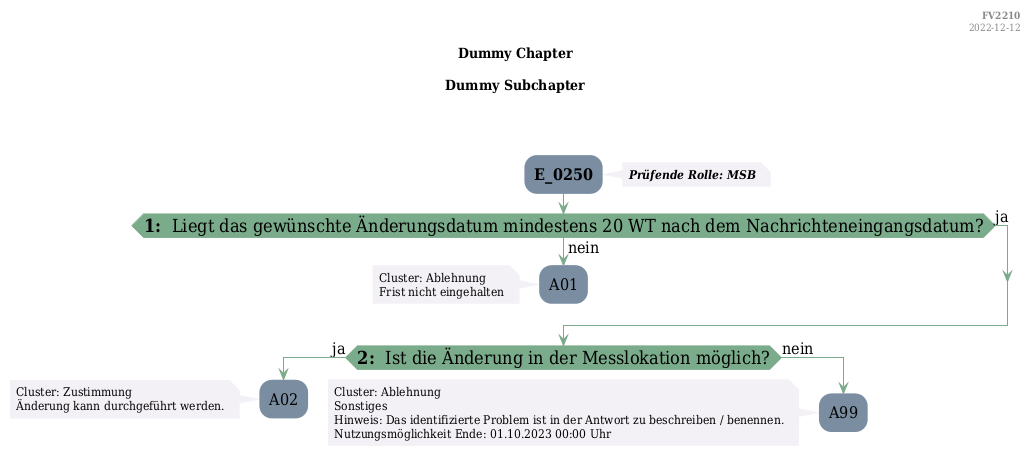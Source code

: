 @startuml
skinparam Shadowing false
skinparam NoteBorderColor #f3f1f6
skinparam NoteBackgroundColor #f3f1f6
skinparam NoteFontSize 12
skinparam ActivityBorderColor none
skinparam ActivityBackgroundColor #7a8da1
skinparam ActivityFontSize 16
skinparam ArrowColor #7aab8a
skinparam ArrowFontSize 16
skinparam ActivityDiamondBackgroundColor #7aab8a
skinparam ActivityDiamondBorderColor #7aab8a
skinparam ActivityDiamondFontSize 18
skinparam defaultFontName DejaVu Serif Condensed
skinparam ActivityEndColor #669580

header
<b>FV2210
2022-12-12
endheader

title
Dummy Chapter

Dummy Subchapter



end title
:<b>E_0250</b>;
note right
<b><i>Prüfende Rolle: MSB
end note

if (<b>1: </b> Liegt das gewünschte Änderungsdatum mindestens 20 WT nach dem Nachrichteneingangsdatum?) then (ja)
else (nein)
    :A01;
    note left
        Cluster: Ablehnung
        Frist nicht eingehalten
    endnote
    kill;
endif
if (<b>2: </b> Ist die Änderung in der Messlokation möglich?) then (ja)
    :A02;
    note left
        Cluster: Zustimmung
        Änderung kann durchgeführt werden.
    endnote
    kill;
else (nein)
    :A99;
    note left
        Cluster: Ablehnung
        Sonstiges
        Hinweis: Das identifizierte Problem ist in der Antwort zu beschreiben / benennen.
        Nutzungsmöglichkeit Ende: 01.10.2023 00:00 Uhr
    endnote
    kill;
endif

@enduml
